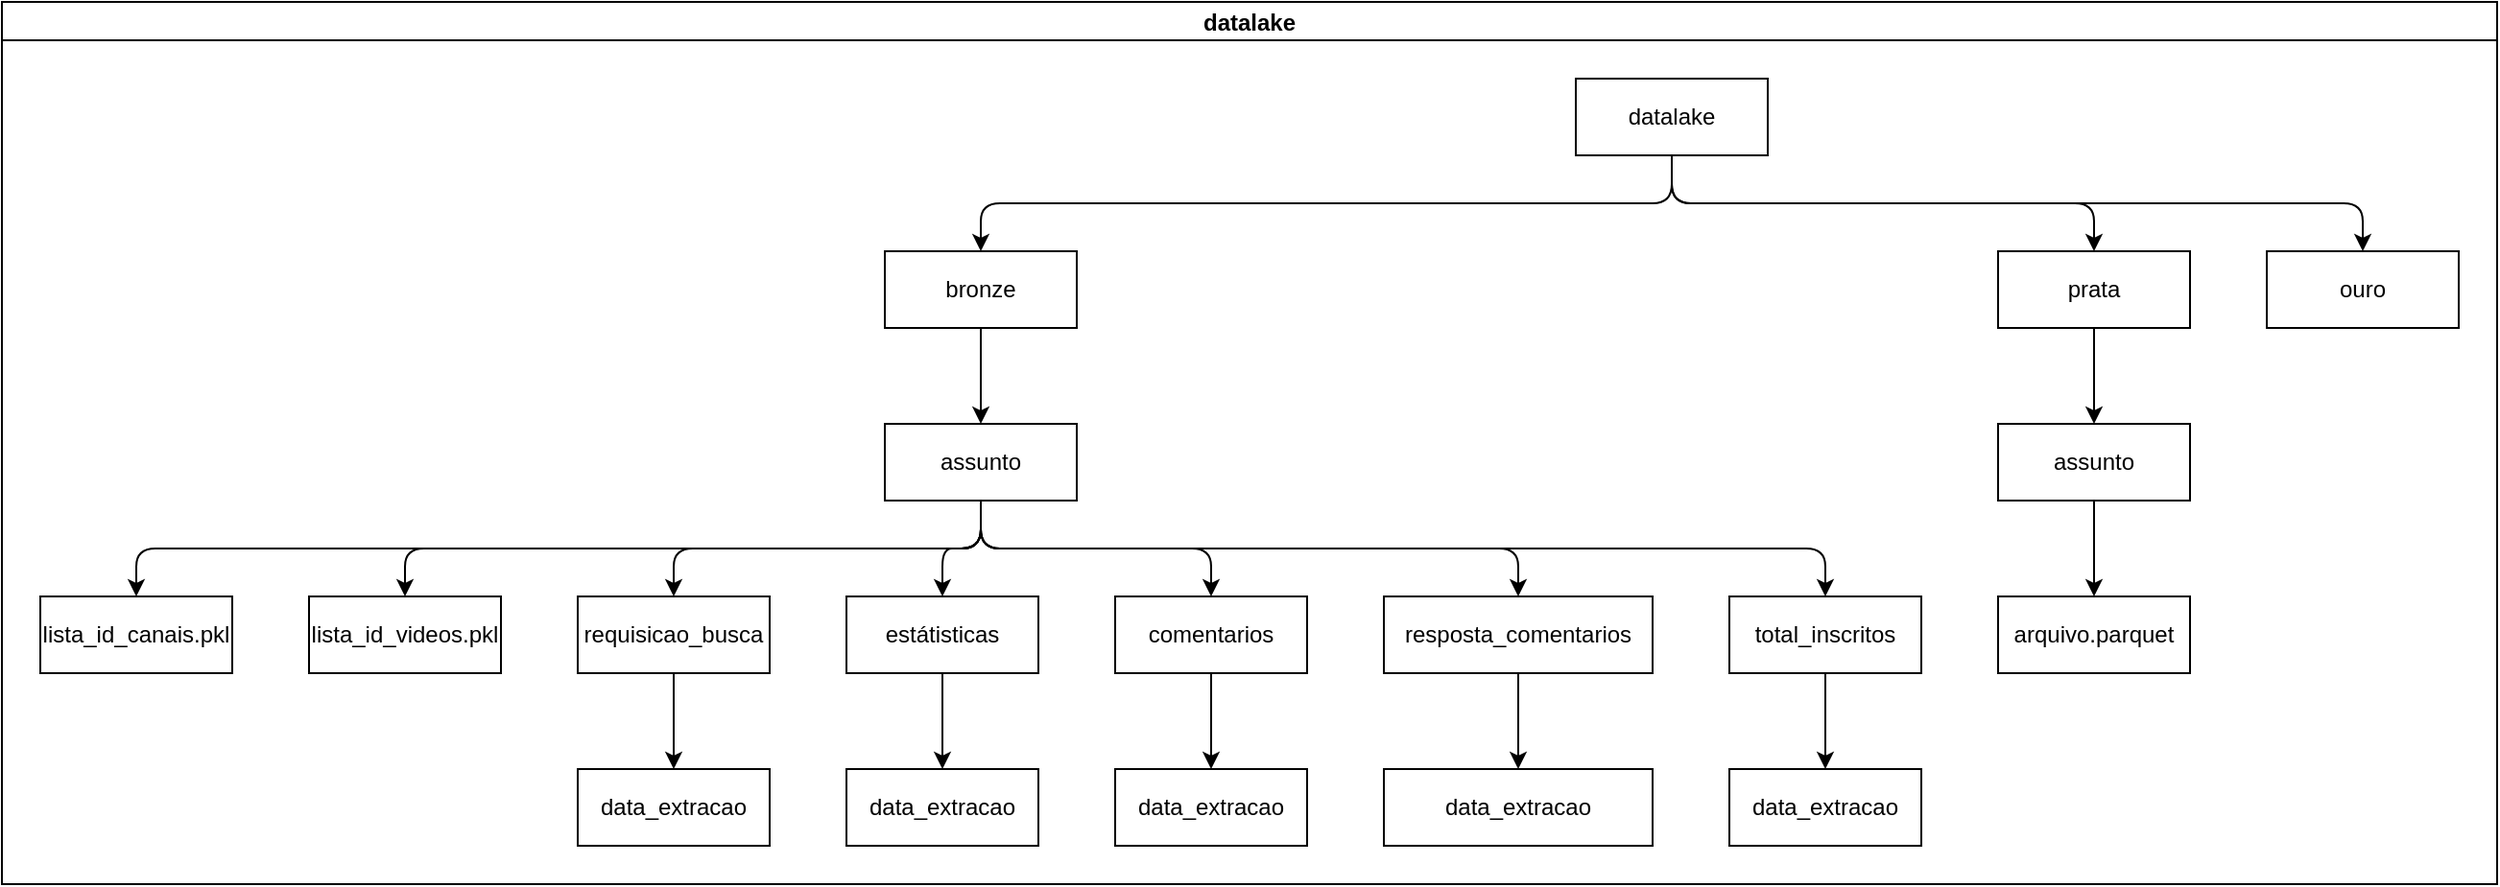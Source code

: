 <mxfile version="24.2.5" type="device">
  <diagram name="Página-1" id="kgIMRZD8mIFVKiLvLLRr">
    <mxGraphModel dx="1434" dy="831" grid="1" gridSize="10" guides="1" tooltips="1" connect="1" arrows="1" fold="1" page="1" pageScale="1" pageWidth="827" pageHeight="1169" math="0" shadow="0">
      <root>
        <mxCell id="0" />
        <mxCell id="1" parent="0" />
        <mxCell id="jXUnVHqmlD-E5ONrHDIc-11" value="datalake" style="swimlane;startSize=20;horizontal=1;childLayout=treeLayout;horizontalTree=0;resizable=0;containerType=tree;fontSize=12;" parent="1" vertex="1">
          <mxGeometry x="130" y="90" width="1300" height="460" as="geometry" />
        </mxCell>
        <mxCell id="jXUnVHqmlD-E5ONrHDIc-12" value="datalake" style="whiteSpace=wrap;html=1;" parent="jXUnVHqmlD-E5ONrHDIc-11" vertex="1">
          <mxGeometry x="820" y="40" width="100" height="40" as="geometry" />
        </mxCell>
        <mxCell id="jXUnVHqmlD-E5ONrHDIc-13" value="bronze" style="whiteSpace=wrap;html=1;" parent="jXUnVHqmlD-E5ONrHDIc-11" vertex="1">
          <mxGeometry x="460" y="130" width="100" height="40" as="geometry" />
        </mxCell>
        <mxCell id="jXUnVHqmlD-E5ONrHDIc-14" value="" style="edgeStyle=elbowEdgeStyle;elbow=vertical;html=1;rounded=1;curved=0;sourcePerimeterSpacing=0;targetPerimeterSpacing=0;startSize=6;endSize=6;" parent="jXUnVHqmlD-E5ONrHDIc-11" source="jXUnVHqmlD-E5ONrHDIc-12" target="jXUnVHqmlD-E5ONrHDIc-13" edge="1">
          <mxGeometry relative="1" as="geometry" />
        </mxCell>
        <mxCell id="jXUnVHqmlD-E5ONrHDIc-15" value="prata" style="whiteSpace=wrap;html=1;" parent="jXUnVHqmlD-E5ONrHDIc-11" vertex="1">
          <mxGeometry x="1040" y="130" width="100" height="40" as="geometry" />
        </mxCell>
        <mxCell id="jXUnVHqmlD-E5ONrHDIc-16" value="" style="edgeStyle=elbowEdgeStyle;elbow=vertical;html=1;rounded=1;curved=0;sourcePerimeterSpacing=0;targetPerimeterSpacing=0;startSize=6;endSize=6;" parent="jXUnVHqmlD-E5ONrHDIc-11" source="jXUnVHqmlD-E5ONrHDIc-12" target="jXUnVHqmlD-E5ONrHDIc-15" edge="1">
          <mxGeometry relative="1" as="geometry" />
        </mxCell>
        <mxCell id="jXUnVHqmlD-E5ONrHDIc-19" value="" style="edgeStyle=elbowEdgeStyle;elbow=vertical;html=1;rounded=1;curved=0;sourcePerimeterSpacing=0;targetPerimeterSpacing=0;startSize=6;endSize=6;" parent="jXUnVHqmlD-E5ONrHDIc-11" source="jXUnVHqmlD-E5ONrHDIc-12" target="jXUnVHqmlD-E5ONrHDIc-20" edge="1">
          <mxGeometry relative="1" as="geometry">
            <mxPoint x="-5288.5" y="120" as="sourcePoint" />
          </mxGeometry>
        </mxCell>
        <mxCell id="jXUnVHqmlD-E5ONrHDIc-20" value="ouro" style="whiteSpace=wrap;html=1;" parent="jXUnVHqmlD-E5ONrHDIc-11" vertex="1">
          <mxGeometry x="1180" y="130" width="100" height="40" as="geometry" />
        </mxCell>
        <mxCell id="jXUnVHqmlD-E5ONrHDIc-21" value="" style="edgeStyle=elbowEdgeStyle;elbow=vertical;html=1;rounded=1;curved=0;sourcePerimeterSpacing=0;targetPerimeterSpacing=0;startSize=6;endSize=6;" parent="jXUnVHqmlD-E5ONrHDIc-11" source="jXUnVHqmlD-E5ONrHDIc-13" target="jXUnVHqmlD-E5ONrHDIc-22" edge="1">
          <mxGeometry relative="1" as="geometry">
            <mxPoint x="-5278.5" y="120" as="sourcePoint" />
          </mxGeometry>
        </mxCell>
        <mxCell id="jXUnVHqmlD-E5ONrHDIc-22" value="assunto" style="whiteSpace=wrap;html=1;" parent="jXUnVHqmlD-E5ONrHDIc-11" vertex="1">
          <mxGeometry x="460" y="220" width="100" height="40" as="geometry" />
        </mxCell>
        <mxCell id="jXUnVHqmlD-E5ONrHDIc-25" value="" style="edgeStyle=elbowEdgeStyle;elbow=vertical;html=1;rounded=1;curved=0;sourcePerimeterSpacing=0;targetPerimeterSpacing=0;startSize=6;endSize=6;" parent="jXUnVHqmlD-E5ONrHDIc-11" source="jXUnVHqmlD-E5ONrHDIc-22" target="jXUnVHqmlD-E5ONrHDIc-26" edge="1">
          <mxGeometry relative="1" as="geometry">
            <mxPoint x="-5180.5" y="210" as="sourcePoint" />
          </mxGeometry>
        </mxCell>
        <mxCell id="jXUnVHqmlD-E5ONrHDIc-26" value="lista_id_canais.pkl" style="whiteSpace=wrap;html=1;" parent="jXUnVHqmlD-E5ONrHDIc-11" vertex="1">
          <mxGeometry x="20" y="310" width="100" height="40" as="geometry" />
        </mxCell>
        <mxCell id="jXUnVHqmlD-E5ONrHDIc-29" value="" style="edgeStyle=elbowEdgeStyle;elbow=vertical;html=1;rounded=1;curved=0;sourcePerimeterSpacing=0;targetPerimeterSpacing=0;startSize=6;endSize=6;" parent="jXUnVHqmlD-E5ONrHDIc-11" source="jXUnVHqmlD-E5ONrHDIc-22" target="jXUnVHqmlD-E5ONrHDIc-30" edge="1">
          <mxGeometry relative="1" as="geometry">
            <mxPoint x="-4970.5" y="300" as="sourcePoint" />
          </mxGeometry>
        </mxCell>
        <mxCell id="jXUnVHqmlD-E5ONrHDIc-30" value="lista_id_videos.pkl" style="whiteSpace=wrap;html=1;" parent="jXUnVHqmlD-E5ONrHDIc-11" vertex="1">
          <mxGeometry x="160" y="310" width="100" height="40" as="geometry" />
        </mxCell>
        <mxCell id="jXUnVHqmlD-E5ONrHDIc-33" value="" style="edgeStyle=elbowEdgeStyle;elbow=vertical;html=1;rounded=1;curved=0;sourcePerimeterSpacing=0;targetPerimeterSpacing=0;startSize=6;endSize=6;" parent="jXUnVHqmlD-E5ONrHDIc-11" source="jXUnVHqmlD-E5ONrHDIc-22" target="jXUnVHqmlD-E5ONrHDIc-34" edge="1">
          <mxGeometry relative="1" as="geometry">
            <mxPoint x="-4690.5" y="300" as="sourcePoint" />
          </mxGeometry>
        </mxCell>
        <mxCell id="jXUnVHqmlD-E5ONrHDIc-34" value="requisicao_busca" style="whiteSpace=wrap;html=1;" parent="jXUnVHqmlD-E5ONrHDIc-11" vertex="1">
          <mxGeometry x="300" y="310" width="100" height="40" as="geometry" />
        </mxCell>
        <mxCell id="jXUnVHqmlD-E5ONrHDIc-37" value="" style="edgeStyle=elbowEdgeStyle;elbow=vertical;html=1;rounded=1;curved=0;sourcePerimeterSpacing=0;targetPerimeterSpacing=0;startSize=6;endSize=6;" parent="jXUnVHqmlD-E5ONrHDIc-11" source="jXUnVHqmlD-E5ONrHDIc-22" target="jXUnVHqmlD-E5ONrHDIc-38" edge="1">
          <mxGeometry relative="1" as="geometry">
            <mxPoint x="-4340.5" y="300" as="sourcePoint" />
          </mxGeometry>
        </mxCell>
        <mxCell id="jXUnVHqmlD-E5ONrHDIc-38" value="estátisticas" style="whiteSpace=wrap;html=1;" parent="jXUnVHqmlD-E5ONrHDIc-11" vertex="1">
          <mxGeometry x="440" y="310" width="100" height="40" as="geometry" />
        </mxCell>
        <mxCell id="jXUnVHqmlD-E5ONrHDIc-39" value="" style="edgeStyle=elbowEdgeStyle;elbow=vertical;html=1;rounded=1;curved=0;sourcePerimeterSpacing=0;targetPerimeterSpacing=0;startSize=6;endSize=6;" parent="jXUnVHqmlD-E5ONrHDIc-11" source="jXUnVHqmlD-E5ONrHDIc-22" target="jXUnVHqmlD-E5ONrHDIc-40" edge="1">
          <mxGeometry relative="1" as="geometry">
            <mxPoint x="-3920.5" y="300" as="sourcePoint" />
          </mxGeometry>
        </mxCell>
        <mxCell id="jXUnVHqmlD-E5ONrHDIc-40" value="comentarios" style="whiteSpace=wrap;html=1;" parent="jXUnVHqmlD-E5ONrHDIc-11" vertex="1">
          <mxGeometry x="580" y="310" width="100" height="40" as="geometry" />
        </mxCell>
        <mxCell id="jXUnVHqmlD-E5ONrHDIc-41" value="" style="edgeStyle=elbowEdgeStyle;elbow=vertical;html=1;rounded=1;curved=0;sourcePerimeterSpacing=0;targetPerimeterSpacing=0;startSize=6;endSize=6;" parent="jXUnVHqmlD-E5ONrHDIc-11" source="jXUnVHqmlD-E5ONrHDIc-22" target="jXUnVHqmlD-E5ONrHDIc-42" edge="1">
          <mxGeometry relative="1" as="geometry">
            <mxPoint x="-3430.5" y="300" as="sourcePoint" />
          </mxGeometry>
        </mxCell>
        <mxCell id="jXUnVHqmlD-E5ONrHDIc-42" value="resposta_comentarios" style="whiteSpace=wrap;html=1;" parent="jXUnVHqmlD-E5ONrHDIc-11" vertex="1">
          <mxGeometry x="720" y="310" width="140" height="40" as="geometry" />
        </mxCell>
        <mxCell id="jXUnVHqmlD-E5ONrHDIc-43" value="" style="edgeStyle=elbowEdgeStyle;elbow=vertical;html=1;rounded=1;curved=0;sourcePerimeterSpacing=0;targetPerimeterSpacing=0;startSize=6;endSize=6;" parent="jXUnVHqmlD-E5ONrHDIc-11" source="jXUnVHqmlD-E5ONrHDIc-15" target="jXUnVHqmlD-E5ONrHDIc-44" edge="1">
          <mxGeometry relative="1" as="geometry">
            <mxPoint x="-1816" y="150" as="sourcePoint" />
          </mxGeometry>
        </mxCell>
        <mxCell id="jXUnVHqmlD-E5ONrHDIc-44" value="assunto" style="whiteSpace=wrap;html=1;" parent="jXUnVHqmlD-E5ONrHDIc-11" vertex="1">
          <mxGeometry x="1040" y="220" width="100" height="40" as="geometry" />
        </mxCell>
        <mxCell id="jXUnVHqmlD-E5ONrHDIc-47" value="" style="edgeStyle=elbowEdgeStyle;elbow=vertical;html=1;rounded=1;curved=0;sourcePerimeterSpacing=0;targetPerimeterSpacing=0;startSize=6;endSize=6;" parent="jXUnVHqmlD-E5ONrHDIc-11" source="jXUnVHqmlD-E5ONrHDIc-44" target="jXUnVHqmlD-E5ONrHDIc-48" edge="1">
          <mxGeometry relative="1" as="geometry">
            <mxPoint x="-84" y="240" as="sourcePoint" />
          </mxGeometry>
        </mxCell>
        <mxCell id="jXUnVHqmlD-E5ONrHDIc-48" value="arquivo.parquet" style="whiteSpace=wrap;html=1;" parent="jXUnVHqmlD-E5ONrHDIc-11" vertex="1">
          <mxGeometry x="1040" y="310" width="100" height="40" as="geometry" />
        </mxCell>
        <mxCell id="7ixrhLnCLzSJIbRJxg0a-1" value="" style="edgeStyle=elbowEdgeStyle;elbow=vertical;html=1;rounded=1;curved=0;sourcePerimeterSpacing=0;targetPerimeterSpacing=0;startSize=6;endSize=6;" edge="1" target="7ixrhLnCLzSJIbRJxg0a-2" source="jXUnVHqmlD-E5ONrHDIc-34" parent="jXUnVHqmlD-E5ONrHDIc-11">
          <mxGeometry relative="1" as="geometry">
            <mxPoint x="-125" y="350" as="sourcePoint" />
          </mxGeometry>
        </mxCell>
        <mxCell id="7ixrhLnCLzSJIbRJxg0a-2" value="data_extracao" style="whiteSpace=wrap;html=1;" vertex="1" parent="jXUnVHqmlD-E5ONrHDIc-11">
          <mxGeometry x="300" y="400" width="100" height="40" as="geometry" />
        </mxCell>
        <mxCell id="7ixrhLnCLzSJIbRJxg0a-3" value="" style="edgeStyle=elbowEdgeStyle;elbow=vertical;html=1;rounded=1;curved=0;sourcePerimeterSpacing=0;targetPerimeterSpacing=0;startSize=6;endSize=6;" edge="1" target="7ixrhLnCLzSJIbRJxg0a-4" source="jXUnVHqmlD-E5ONrHDIc-38" parent="jXUnVHqmlD-E5ONrHDIc-11">
          <mxGeometry relative="1" as="geometry">
            <mxPoint x="-125" y="350" as="sourcePoint" />
          </mxGeometry>
        </mxCell>
        <mxCell id="7ixrhLnCLzSJIbRJxg0a-4" value="data_extracao" style="whiteSpace=wrap;html=1;" vertex="1" parent="jXUnVHqmlD-E5ONrHDIc-11">
          <mxGeometry x="440" y="400" width="100" height="40" as="geometry" />
        </mxCell>
        <mxCell id="7ixrhLnCLzSJIbRJxg0a-5" value="" style="edgeStyle=elbowEdgeStyle;elbow=vertical;html=1;rounded=1;curved=0;sourcePerimeterSpacing=0;targetPerimeterSpacing=0;startSize=6;endSize=6;" edge="1" target="7ixrhLnCLzSJIbRJxg0a-6" source="jXUnVHqmlD-E5ONrHDIc-40" parent="jXUnVHqmlD-E5ONrHDIc-11">
          <mxGeometry relative="1" as="geometry">
            <mxPoint x="-45" y="350" as="sourcePoint" />
          </mxGeometry>
        </mxCell>
        <mxCell id="7ixrhLnCLzSJIbRJxg0a-6" value="data_extracao" style="whiteSpace=wrap;html=1;" vertex="1" parent="jXUnVHqmlD-E5ONrHDIc-11">
          <mxGeometry x="580" y="400" width="100" height="40" as="geometry" />
        </mxCell>
        <mxCell id="7ixrhLnCLzSJIbRJxg0a-7" value="" style="edgeStyle=elbowEdgeStyle;elbow=vertical;html=1;rounded=1;curved=0;sourcePerimeterSpacing=0;targetPerimeterSpacing=0;startSize=6;endSize=6;" edge="1" target="7ixrhLnCLzSJIbRJxg0a-8" source="jXUnVHqmlD-E5ONrHDIc-42" parent="jXUnVHqmlD-E5ONrHDIc-11">
          <mxGeometry relative="1" as="geometry">
            <mxPoint x="-45" y="350" as="sourcePoint" />
          </mxGeometry>
        </mxCell>
        <mxCell id="7ixrhLnCLzSJIbRJxg0a-8" value="data_extracao" style="whiteSpace=wrap;html=1;" vertex="1" parent="jXUnVHqmlD-E5ONrHDIc-11">
          <mxGeometry x="720" y="400" width="140" height="40" as="geometry" />
        </mxCell>
        <mxCell id="7ixrhLnCLzSJIbRJxg0a-9" value="" style="edgeStyle=elbowEdgeStyle;elbow=vertical;html=1;rounded=1;curved=0;sourcePerimeterSpacing=0;targetPerimeterSpacing=0;startSize=6;endSize=6;" edge="1" target="7ixrhLnCLzSJIbRJxg0a-10" source="jXUnVHqmlD-E5ONrHDIc-22" parent="jXUnVHqmlD-E5ONrHDIc-11">
          <mxGeometry relative="1" as="geometry">
            <mxPoint x="-125" y="350" as="sourcePoint" />
          </mxGeometry>
        </mxCell>
        <mxCell id="7ixrhLnCLzSJIbRJxg0a-10" value="total_inscritos" style="whiteSpace=wrap;html=1;" vertex="1" parent="jXUnVHqmlD-E5ONrHDIc-11">
          <mxGeometry x="900" y="310" width="100" height="40" as="geometry" />
        </mxCell>
        <mxCell id="7ixrhLnCLzSJIbRJxg0a-11" value="" style="edgeStyle=elbowEdgeStyle;elbow=vertical;html=1;rounded=1;curved=0;sourcePerimeterSpacing=0;targetPerimeterSpacing=0;startSize=6;endSize=6;" edge="1" target="7ixrhLnCLzSJIbRJxg0a-12" source="7ixrhLnCLzSJIbRJxg0a-10" parent="jXUnVHqmlD-E5ONrHDIc-11">
          <mxGeometry relative="1" as="geometry">
            <mxPoint x="640" y="350" as="sourcePoint" />
          </mxGeometry>
        </mxCell>
        <mxCell id="7ixrhLnCLzSJIbRJxg0a-12" value="data_extracao" style="whiteSpace=wrap;html=1;" vertex="1" parent="jXUnVHqmlD-E5ONrHDIc-11">
          <mxGeometry x="900" y="400" width="100" height="40" as="geometry" />
        </mxCell>
      </root>
    </mxGraphModel>
  </diagram>
</mxfile>
